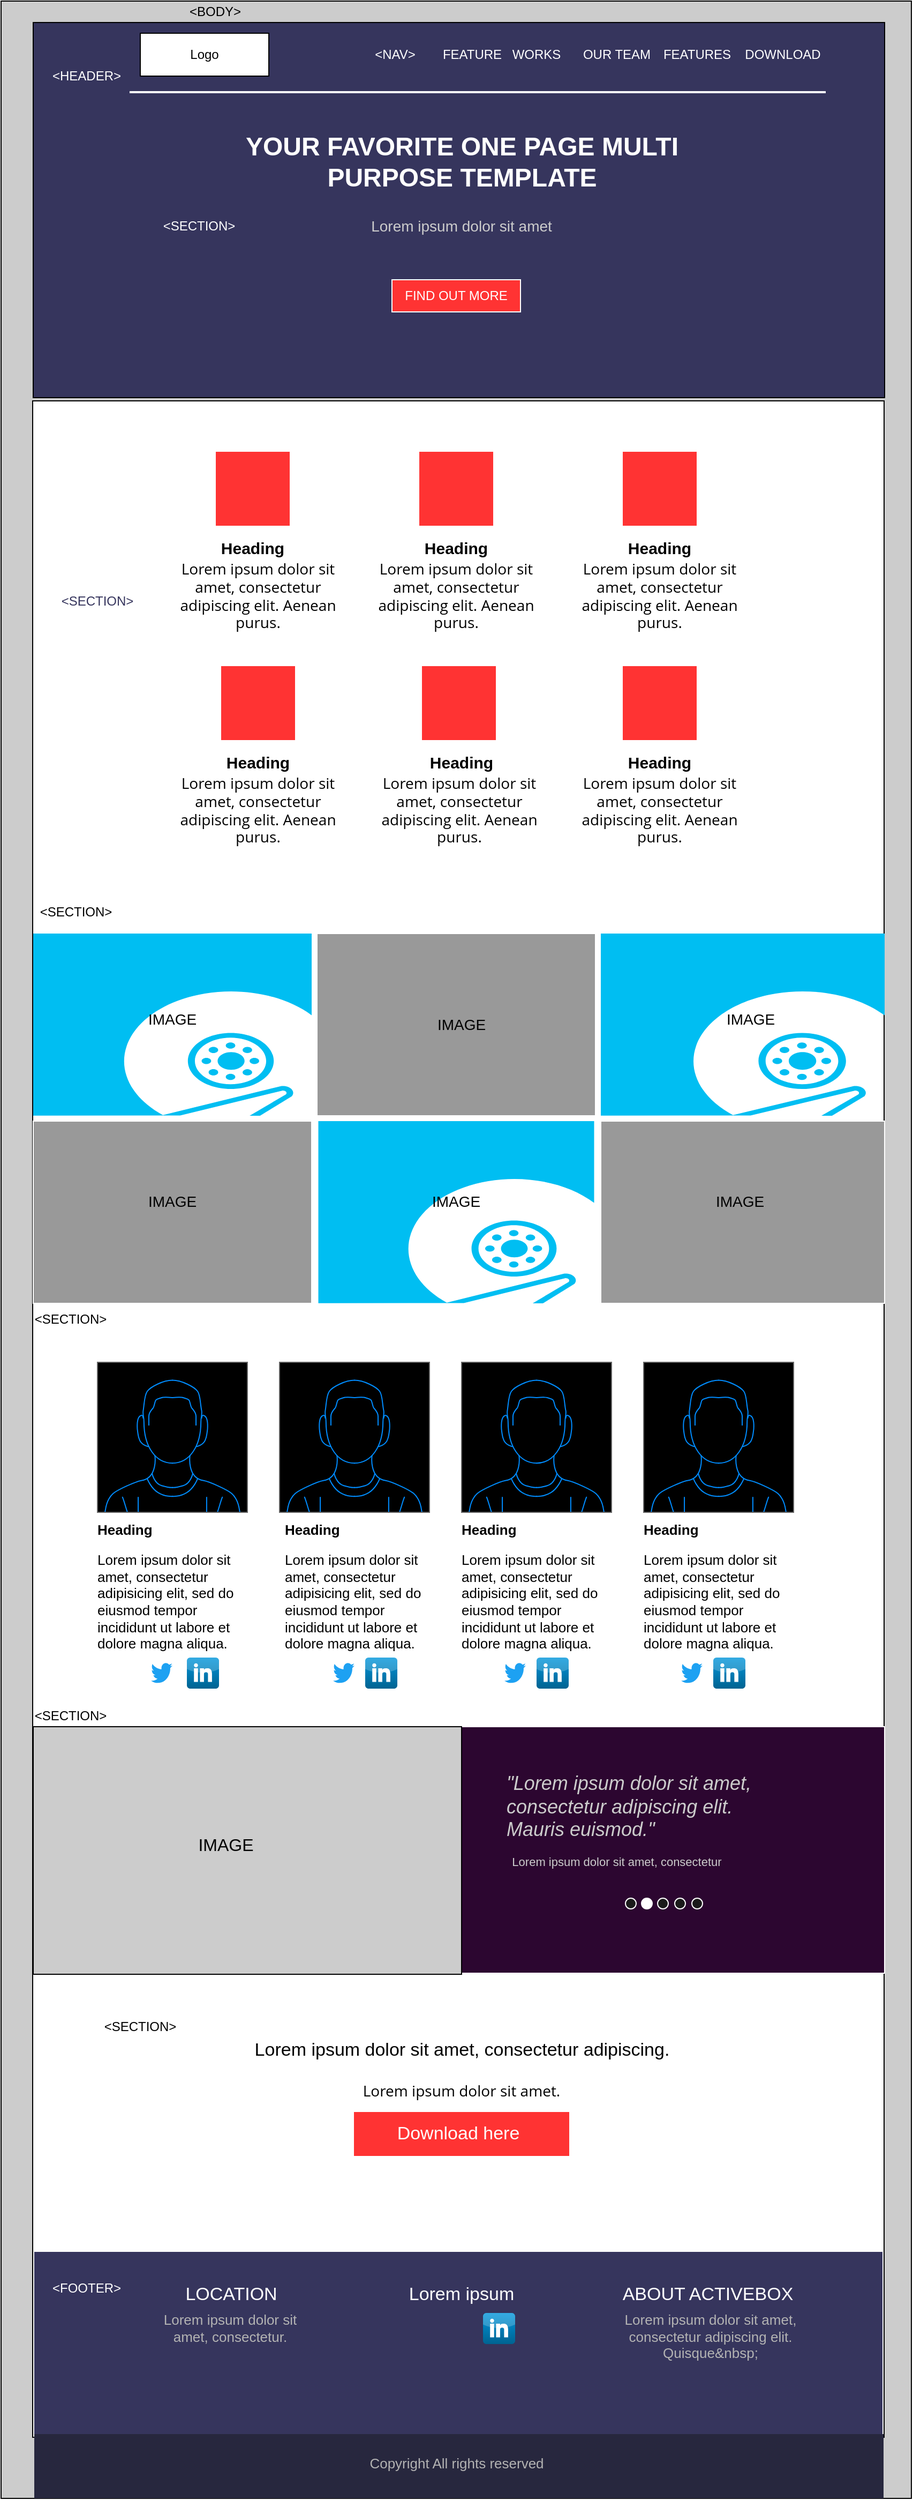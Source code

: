 <mxfile version="14.2.3" type="device"><diagram id="wzNESleTtL8wjMq0mj-2" name="Page-1"><mxGraphModel dx="1422" dy="2962" grid="1" gridSize="10" guides="1" tooltips="1" connect="1" arrows="1" fold="1" page="1" pageScale="1" pageWidth="850" pageHeight="1100" math="0" shadow="0"><root><mxCell id="0"/><mxCell id="1" parent="0"/><mxCell id="Lm3DIyn3KJUpL2Q8XQoy-53" value="" style="verticalLabelPosition=bottom;verticalAlign=top;html=1;shape=mxgraph.basic.rect;fillColor2=none;strokeWidth=1;size=20;indent=5;labelBackgroundColor=none;fillColor=#ffffff;fontSize=14;fontColor=#000000;" parent="1" vertex="1"><mxGeometry x="30" y="-1830" width="795" height="490" as="geometry"/></mxCell><mxCell id="Lm3DIyn3KJUpL2Q8XQoy-52" value="" style="rounded=0;whiteSpace=wrap;html=1;labelBackgroundColor=none;fontSize=14;fontColor=#000000;strokeColor=#FFFFFF;" parent="1" vertex="1"><mxGeometry x="20" y="-1810" width="400" height="40" as="geometry"/></mxCell><mxCell id="Lm3DIyn3KJUpL2Q8XQoy-3" value="" style="rounded=0;whiteSpace=wrap;html=1;fillColor=#CCCCCC;" parent="1" vertex="1"><mxGeometry y="-2200" width="850" height="2330" as="geometry"/></mxCell><mxCell id="Lm3DIyn3KJUpL2Q8XQoy-5" value="" style="rounded=0;whiteSpace=wrap;html=1;fillColor=#36355D;fontColor=#FFFFFF;" parent="1" vertex="1"><mxGeometry x="30" y="-2180" width="795" height="350" as="geometry"/></mxCell><mxCell id="Lm3DIyn3KJUpL2Q8XQoy-10" value="" style="rounded=0;whiteSpace=wrap;html=1;fillColor=#FFFFFF;" parent="1" vertex="1"><mxGeometry x="130" y="-2170" width="120" height="40" as="geometry"/></mxCell><mxCell id="Lm3DIyn3KJUpL2Q8XQoy-11" value="Logo" style="text;html=1;strokeColor=none;fillColor=none;align=center;verticalAlign=middle;whiteSpace=wrap;rounded=0;" parent="1" vertex="1"><mxGeometry x="170" y="-2160" width="40" height="20" as="geometry"/></mxCell><mxCell id="Lm3DIyn3KJUpL2Q8XQoy-13" value="FEATURE" style="text;html=1;strokeColor=none;fillColor=none;align=center;verticalAlign=middle;whiteSpace=wrap;rounded=0;fontColor=#FFFFFF;" parent="1" vertex="1"><mxGeometry x="420" y="-2160" width="40" height="20" as="geometry"/></mxCell><mxCell id="Lm3DIyn3KJUpL2Q8XQoy-14" value="DOWNLOAD" style="text;html=1;strokeColor=none;fillColor=none;align=center;verticalAlign=middle;whiteSpace=wrap;rounded=0;fontColor=#FFFFFF;" parent="1" vertex="1"><mxGeometry x="710" y="-2160" width="40" height="20" as="geometry"/></mxCell><mxCell id="Lm3DIyn3KJUpL2Q8XQoy-15" value="FEATURES" style="text;html=1;strokeColor=none;fillColor=none;align=center;verticalAlign=middle;whiteSpace=wrap;rounded=0;fontColor=#FFFFFF;" parent="1" vertex="1"><mxGeometry x="630" y="-2160" width="40" height="20" as="geometry"/></mxCell><mxCell id="Lm3DIyn3KJUpL2Q8XQoy-16" value="OUR TEAM" style="text;html=1;strokeColor=none;fillColor=none;align=center;verticalAlign=middle;whiteSpace=wrap;rounded=0;fontColor=#FFFFFF;" parent="1" vertex="1"><mxGeometry x="540" y="-2160" width="70" height="20" as="geometry"/></mxCell><mxCell id="Lm3DIyn3KJUpL2Q8XQoy-17" value="WORKS" style="text;html=1;strokeColor=none;fillColor=none;align=center;verticalAlign=middle;whiteSpace=wrap;rounded=0;fontColor=#FFFFFF;" parent="1" vertex="1"><mxGeometry x="480" y="-2160" width="40" height="20" as="geometry"/></mxCell><mxCell id="Lm3DIyn3KJUpL2Q8XQoy-24" value="" style="line;strokeWidth=2;html=1;fillColor=#FFFFFF;fontColor=#FFFFFF;strokeColor=#FFFFFF;" parent="1" vertex="1"><mxGeometry x="120" y="-2120" width="650" height="10" as="geometry"/></mxCell><mxCell id="Lm3DIyn3KJUpL2Q8XQoy-28" value="YOUR FAVORITE ONE PAGE MULTI PURPOSE TEMPLATE" style="text;html=1;strokeColor=none;fillColor=none;align=center;verticalAlign=middle;whiteSpace=wrap;rounded=0;fontColor=#FFFFFF;fontSize=24;fontStyle=1" parent="1" vertex="1"><mxGeometry x="218" y="-2090" width="425" height="80" as="geometry"/></mxCell><mxCell id="Lm3DIyn3KJUpL2Q8XQoy-29" value="" style="rounded=0;whiteSpace=wrap;html=1;strokeColor=#FFFFFF;fontSize=19;fontColor=#FFFFFF;fillColor=#FF3333;" parent="1" vertex="1"><mxGeometry x="365" y="-1940" width="120" height="30" as="geometry"/></mxCell><mxCell id="Lm3DIyn3KJUpL2Q8XQoy-30" value="FIND OUT MORE" style="text;html=1;strokeColor=none;fillColor=none;align=center;verticalAlign=middle;whiteSpace=wrap;rounded=0;fontSize=12;fontColor=#FFFFFF;" parent="1" vertex="1"><mxGeometry x="370" y="-1935" width="110" height="20" as="geometry"/></mxCell><mxCell id="Lm3DIyn3KJUpL2Q8XQoy-31" value="&lt;font color=&quot;#cccccc&quot;&gt;Lorem ipsum dolor sit amet&lt;/font&gt;" style="text;html=1;strokeColor=none;fillColor=none;align=center;verticalAlign=middle;whiteSpace=wrap;rounded=0;fontSize=14;fontColor=#E6E6E6;" parent="1" vertex="1"><mxGeometry x="300" y="-2010" width="260" height="40" as="geometry"/></mxCell><mxCell id="Lm3DIyn3KJUpL2Q8XQoy-55" value="" style="verticalLabelPosition=bottom;verticalAlign=top;html=1;shape=mxgraph.basic.rect;fillColor2=none;strokeWidth=1;size=20;indent=5;labelBackgroundColor=none;fillColor=#ffffff;fontSize=14;fontColor=#000000;" parent="1" vertex="1"><mxGeometry x="29.5" y="-1827" width="795" height="1900" as="geometry"/></mxCell><mxCell id="Lm3DIyn3KJUpL2Q8XQoy-33" value="" style="whiteSpace=wrap;html=1;aspect=fixed;strokeColor=#FFFFFF;fillColor=#FF3333;fontSize=14;fontColor=#E6E6E6;" parent="1" vertex="1"><mxGeometry x="200" y="-1780" width="70" height="70" as="geometry"/></mxCell><mxCell id="Lm3DIyn3KJUpL2Q8XQoy-42" value="&lt;font style=&quot;font-size: 15px&quot;&gt;Heading&lt;/font&gt;" style="text;html=1;strokeColor=none;fillColor=none;align=center;verticalAlign=middle;whiteSpace=wrap;rounded=0;fontSize=14;fontStyle=1" parent="1" vertex="1"><mxGeometry x="215" y="-1700" width="40" height="20" as="geometry"/></mxCell><mxCell id="Lm3DIyn3KJUpL2Q8XQoy-46" value="&lt;span style=&quot;font-family: &amp;quot;open sans&amp;quot;, arial, sans-serif; text-align: justify;&quot;&gt;Lorem ipsum dolor sit amet, consectetur adipiscing elit. Aenean purus.&lt;/span&gt;" style="text;html=1;strokeColor=none;align=center;verticalAlign=middle;whiteSpace=wrap;rounded=0;fontSize=14;fontColor=#000000;labelBackgroundColor=none;" parent="1" vertex="1"><mxGeometry x="160" y="-1680" width="160" height="70" as="geometry"/></mxCell><mxCell id="Lm3DIyn3KJUpL2Q8XQoy-56" value="" style="whiteSpace=wrap;html=1;aspect=fixed;strokeColor=#FFFFFF;fillColor=#FF3333;fontSize=14;fontColor=#E6E6E6;" parent="1" vertex="1"><mxGeometry x="580" y="-1780" width="70" height="70" as="geometry"/></mxCell><mxCell id="Lm3DIyn3KJUpL2Q8XQoy-57" value="" style="whiteSpace=wrap;html=1;aspect=fixed;strokeColor=#FFFFFF;fillColor=#FF3333;fontSize=14;fontColor=#E6E6E6;" parent="1" vertex="1"><mxGeometry x="390" y="-1780" width="70" height="70" as="geometry"/></mxCell><mxCell id="Lm3DIyn3KJUpL2Q8XQoy-58" value="&lt;font style=&quot;font-size: 15px&quot;&gt;Heading&lt;/font&gt;" style="text;html=1;strokeColor=none;fillColor=none;align=center;verticalAlign=middle;whiteSpace=wrap;rounded=0;fontSize=14;fontStyle=1" parent="1" vertex="1"><mxGeometry x="595" y="-1700" width="40" height="20" as="geometry"/></mxCell><mxCell id="Lm3DIyn3KJUpL2Q8XQoy-59" value="&lt;font style=&quot;font-size: 15px&quot;&gt;Heading&lt;/font&gt;" style="text;html=1;strokeColor=none;fillColor=none;align=center;verticalAlign=middle;whiteSpace=wrap;rounded=0;fontSize=14;fontStyle=1" parent="1" vertex="1"><mxGeometry x="405" y="-1700" width="40" height="20" as="geometry"/></mxCell><mxCell id="Lm3DIyn3KJUpL2Q8XQoy-60" value="&lt;span style=&quot;font-family: &amp;quot;open sans&amp;quot;, arial, sans-serif; text-align: justify;&quot;&gt;Lorem ipsum dolor sit amet, consectetur adipiscing elit. Aenean purus.&lt;/span&gt;" style="text;html=1;strokeColor=none;align=center;verticalAlign=middle;whiteSpace=wrap;rounded=0;fontSize=14;fontColor=#000000;labelBackgroundColor=none;" parent="1" vertex="1"><mxGeometry x="535" y="-1680" width="160" height="70" as="geometry"/></mxCell><mxCell id="Lm3DIyn3KJUpL2Q8XQoy-61" value="&lt;span style=&quot;font-family: &amp;quot;open sans&amp;quot;, arial, sans-serif; text-align: justify;&quot;&gt;Lorem ipsum dolor sit amet, consectetur adipiscing elit. Aenean purus.&lt;/span&gt;" style="text;html=1;strokeColor=none;align=center;verticalAlign=middle;whiteSpace=wrap;rounded=0;fontSize=14;fontColor=#000000;labelBackgroundColor=none;" parent="1" vertex="1"><mxGeometry x="345" y="-1680" width="160" height="70" as="geometry"/></mxCell><mxCell id="Lm3DIyn3KJUpL2Q8XQoy-63" value="" style="whiteSpace=wrap;html=1;aspect=fixed;strokeColor=#FFFFFF;fillColor=#FF3333;fontSize=14;fontColor=#E6E6E6;" parent="1" vertex="1"><mxGeometry x="580" y="-1580" width="70" height="70" as="geometry"/></mxCell><mxCell id="Lm3DIyn3KJUpL2Q8XQoy-64" value="" style="whiteSpace=wrap;html=1;aspect=fixed;strokeColor=#FFFFFF;fillColor=#FF3333;fontSize=14;fontColor=#E6E6E6;" parent="1" vertex="1"><mxGeometry x="392.5" y="-1580" width="70" height="70" as="geometry"/></mxCell><mxCell id="Lm3DIyn3KJUpL2Q8XQoy-65" value="" style="whiteSpace=wrap;html=1;aspect=fixed;strokeColor=#FFFFFF;fillColor=#FF3333;fontSize=14;fontColor=#E6E6E6;" parent="1" vertex="1"><mxGeometry x="205" y="-1580" width="70" height="70" as="geometry"/></mxCell><mxCell id="Lm3DIyn3KJUpL2Q8XQoy-66" value="&lt;font style=&quot;font-size: 15px&quot;&gt;Heading&lt;/font&gt;" style="text;html=1;strokeColor=none;fillColor=none;align=center;verticalAlign=middle;whiteSpace=wrap;rounded=0;fontSize=14;fontStyle=1" parent="1" vertex="1"><mxGeometry x="595" y="-1500" width="40" height="20" as="geometry"/></mxCell><mxCell id="Lm3DIyn3KJUpL2Q8XQoy-67" value="&lt;font style=&quot;font-size: 15px&quot;&gt;Heading&lt;/font&gt;" style="text;html=1;strokeColor=none;fillColor=none;align=center;verticalAlign=middle;whiteSpace=wrap;rounded=0;fontSize=14;fontStyle=1" parent="1" vertex="1"><mxGeometry x="220" y="-1500" width="40" height="20" as="geometry"/></mxCell><mxCell id="Lm3DIyn3KJUpL2Q8XQoy-68" value="&lt;font style=&quot;font-size: 15px&quot;&gt;Heading&lt;/font&gt;" style="text;html=1;strokeColor=none;fillColor=none;align=center;verticalAlign=middle;whiteSpace=wrap;rounded=0;fontSize=14;fontStyle=1" parent="1" vertex="1"><mxGeometry x="410" y="-1500" width="40" height="20" as="geometry"/></mxCell><mxCell id="Lm3DIyn3KJUpL2Q8XQoy-69" value="&lt;span style=&quot;font-family: &amp;quot;open sans&amp;quot;, arial, sans-serif; text-align: justify;&quot;&gt;Lorem ipsum dolor sit amet, consectetur adipiscing elit. Aenean purus.&lt;/span&gt;" style="text;html=1;strokeColor=none;align=center;verticalAlign=middle;whiteSpace=wrap;rounded=0;fontSize=14;fontColor=#000000;labelBackgroundColor=none;" parent="1" vertex="1"><mxGeometry x="160" y="-1480" width="160" height="70" as="geometry"/></mxCell><mxCell id="Lm3DIyn3KJUpL2Q8XQoy-70" value="&lt;span style=&quot;font-family: &amp;quot;open sans&amp;quot;, arial, sans-serif; text-align: justify;&quot;&gt;Lorem ipsum dolor sit amet, consectetur adipiscing elit. Aenean purus.&lt;/span&gt;" style="text;html=1;strokeColor=none;align=center;verticalAlign=middle;whiteSpace=wrap;rounded=0;fontSize=14;fontColor=#000000;labelBackgroundColor=none;" parent="1" vertex="1"><mxGeometry x="347.5" y="-1480" width="160" height="70" as="geometry"/></mxCell><mxCell id="Lm3DIyn3KJUpL2Q8XQoy-71" value="&lt;span style=&quot;font-family: &amp;quot;open sans&amp;quot;, arial, sans-serif; text-align: justify;&quot;&gt;Lorem ipsum dolor sit amet, consectetur adipiscing elit. Aenean purus.&lt;/span&gt;" style="text;html=1;strokeColor=none;align=center;verticalAlign=middle;whiteSpace=wrap;rounded=0;fontSize=14;fontColor=#000000;labelBackgroundColor=none;" parent="1" vertex="1"><mxGeometry x="535" y="-1480" width="160" height="70" as="geometry"/></mxCell><mxCell id="Lm3DIyn3KJUpL2Q8XQoy-72" value="" style="rounded=0;whiteSpace=wrap;html=1;labelBackgroundColor=none;strokeColor=#FFFFFF;fillColor=#ffffff;fontSize=14;fontColor=#000000;" parent="1" vertex="1"><mxGeometry x="360" y="-1310" width="120" height="60" as="geometry"/></mxCell><mxCell id="Lm3DIyn3KJUpL2Q8XQoy-75" value="" style="verticalLabelPosition=bottom;html=1;verticalAlign=top;align=center;strokeColor=none;fillColor=#00BEF2;shape=mxgraph.azure.operating_system_image;labelBackgroundColor=none;fontSize=14;fontColor=#000000;" parent="1" vertex="1"><mxGeometry x="30" y="-1330" width="260" height="170" as="geometry"/></mxCell><mxCell id="Lm3DIyn3KJUpL2Q8XQoy-76" value="" style="verticalLabelPosition=bottom;html=1;verticalAlign=top;align=center;strokeColor=none;fillColor=#00BEF2;shape=mxgraph.azure.operating_system_image;labelBackgroundColor=none;fontSize=14;fontColor=#000000;" parent="1" vertex="1"><mxGeometry x="560" y="-1330" width="265" height="170" as="geometry"/></mxCell><mxCell id="Lm3DIyn3KJUpL2Q8XQoy-77" value="" style="verticalLabelPosition=bottom;html=1;verticalAlign=top;align=center;strokeColor=none;fillColor=#00BEF2;shape=mxgraph.azure.operating_system_image;labelBackgroundColor=none;fontSize=14;fontColor=#000000;" parent="1" vertex="1"><mxGeometry x="296.25" y="-1155" width="257.5" height="170" as="geometry"/></mxCell><mxCell id="Lm3DIyn3KJUpL2Q8XQoy-81" value="" style="rounded=0;whiteSpace=wrap;html=1;labelBackgroundColor=none;strokeColor=#FFFFFF;fontSize=14;fontColor=#000000;fillColor=#999999;" parent="1" vertex="1"><mxGeometry x="560" y="-1155" width="265" height="170" as="geometry"/></mxCell><mxCell id="Lm3DIyn3KJUpL2Q8XQoy-82" value="" style="rounded=0;whiteSpace=wrap;html=1;labelBackgroundColor=none;strokeColor=#FFFFFF;fontSize=14;fontColor=#000000;fillColor=#999999;" parent="1" vertex="1"><mxGeometry x="30" y="-1155" width="260" height="170" as="geometry"/></mxCell><mxCell id="Lm3DIyn3KJUpL2Q8XQoy-83" value="" style="rounded=0;whiteSpace=wrap;html=1;labelBackgroundColor=none;strokeColor=#FFFFFF;fontSize=14;fontColor=#000000;fillColor=#999999;" parent="1" vertex="1"><mxGeometry x="295" y="-1330" width="260" height="170" as="geometry"/></mxCell><mxCell id="Lm3DIyn3KJUpL2Q8XQoy-84" value="IMAGE" style="text;html=1;strokeColor=none;fillColor=none;align=center;verticalAlign=middle;whiteSpace=wrap;rounded=0;labelBackgroundColor=none;fontSize=14;fontColor=#000000;" parent="1" vertex="1"><mxGeometry x="680" y="-1260" width="40" height="20" as="geometry"/></mxCell><mxCell id="Lm3DIyn3KJUpL2Q8XQoy-85" value="IMAGE" style="text;html=1;strokeColor=none;fillColor=none;align=center;verticalAlign=middle;whiteSpace=wrap;rounded=0;labelBackgroundColor=none;fontSize=14;fontColor=#000000;" parent="1" vertex="1"><mxGeometry x="670" y="-1090" width="40" height="20" as="geometry"/></mxCell><mxCell id="Lm3DIyn3KJUpL2Q8XQoy-86" value="IMAGE" style="text;html=1;strokeColor=none;fillColor=none;align=center;verticalAlign=middle;whiteSpace=wrap;rounded=0;labelBackgroundColor=none;fontSize=14;fontColor=#000000;" parent="1" vertex="1"><mxGeometry x="410" y="-1255" width="40" height="20" as="geometry"/></mxCell><mxCell id="Lm3DIyn3KJUpL2Q8XQoy-87" value="IMAGE" style="text;html=1;strokeColor=none;fillColor=none;align=center;verticalAlign=middle;whiteSpace=wrap;rounded=0;labelBackgroundColor=none;fontSize=14;fontColor=#000000;" parent="1" vertex="1"><mxGeometry x="140" y="-1260" width="40" height="20" as="geometry"/></mxCell><mxCell id="Lm3DIyn3KJUpL2Q8XQoy-88" value="IMAGE" style="text;html=1;strokeColor=none;fillColor=none;align=center;verticalAlign=middle;whiteSpace=wrap;rounded=0;labelBackgroundColor=none;fontSize=14;fontColor=#000000;" parent="1" vertex="1"><mxGeometry x="405" y="-1090" width="40" height="20" as="geometry"/></mxCell><mxCell id="Lm3DIyn3KJUpL2Q8XQoy-89" value="IMAGE" style="text;html=1;strokeColor=none;fillColor=none;align=center;verticalAlign=middle;whiteSpace=wrap;rounded=0;labelBackgroundColor=none;fontSize=14;fontColor=#000000;" parent="1" vertex="1"><mxGeometry x="140" y="-1090" width="40" height="20" as="geometry"/></mxCell><mxCell id="Lm3DIyn3KJUpL2Q8XQoy-91" value="" style="outlineConnect=0;fontColor=#232F3E;gradientColor=none;fillColor=#D05C17;strokeColor=none;dashed=0;verticalLabelPosition=bottom;verticalAlign=top;align=center;html=1;fontSize=12;fontStyle=0;aspect=fixed;pointerEvents=1;shape=mxgraph.aws4.container_registry_image;labelBackgroundColor=none;" parent="1" vertex="1"><mxGeometry x="600" y="-930" width="140" height="140" as="geometry"/></mxCell><mxCell id="Lm3DIyn3KJUpL2Q8XQoy-94" value="" style="outlineConnect=0;fontColor=#232F3E;gradientColor=none;fillColor=#D05C17;strokeColor=none;dashed=0;verticalLabelPosition=bottom;verticalAlign=top;align=center;html=1;fontSize=12;fontStyle=0;aspect=fixed;pointerEvents=1;shape=mxgraph.aws4.container_registry_image;labelBackgroundColor=none;" parent="1" vertex="1"><mxGeometry x="90" y="-930" width="140" height="140" as="geometry"/></mxCell><mxCell id="Lm3DIyn3KJUpL2Q8XQoy-95" value="" style="outlineConnect=0;fontColor=#232F3E;gradientColor=none;fillColor=#D05C17;strokeColor=none;dashed=0;verticalLabelPosition=bottom;verticalAlign=top;align=center;html=1;fontSize=12;fontStyle=0;aspect=fixed;pointerEvents=1;shape=mxgraph.aws4.container_registry_image;labelBackgroundColor=none;" parent="1" vertex="1"><mxGeometry x="260" y="-930" width="140" height="140" as="geometry"/></mxCell><mxCell id="Lm3DIyn3KJUpL2Q8XQoy-96" value="" style="outlineConnect=0;fontColor=#232F3E;gradientColor=none;fillColor=#D05C17;strokeColor=none;dashed=0;verticalLabelPosition=bottom;verticalAlign=top;align=center;html=1;fontSize=12;fontStyle=0;aspect=fixed;pointerEvents=1;shape=mxgraph.aws4.container_registry_image;labelBackgroundColor=none;" parent="1" vertex="1"><mxGeometry x="430" y="-930" width="140" height="140" as="geometry"/></mxCell><mxCell id="Lm3DIyn3KJUpL2Q8XQoy-101" value="&lt;h1 style=&quot;font-size: 13px;&quot;&gt;Heading&lt;/h1&gt;&lt;p style=&quot;font-size: 13px;&quot;&gt;Lorem ipsum dolor sit amet, consectetur adipisicing elit, sed do eiusmod tempor incididunt ut labore et dolore magna aliqua.&lt;/p&gt;" style="text;html=1;strokeColor=none;fillColor=none;spacing=5;spacingTop=-20;whiteSpace=wrap;overflow=hidden;rounded=0;labelBackgroundColor=none;fontSize=13;fontColor=#000000;" parent="1" vertex="1"><mxGeometry x="85" y="-780" width="150" height="130" as="geometry"/></mxCell><mxCell id="Lm3DIyn3KJUpL2Q8XQoy-102" value="&lt;h1 style=&quot;font-size: 13px;&quot;&gt;Heading&lt;/h1&gt;&lt;p style=&quot;font-size: 13px;&quot;&gt;Lorem ipsum dolor sit amet, consectetur adipisicing elit, sed do eiusmod tempor incididunt ut labore et dolore magna aliqua.&lt;/p&gt;" style="text;html=1;strokeColor=none;fillColor=none;spacing=5;spacingTop=-20;whiteSpace=wrap;overflow=hidden;rounded=0;labelBackgroundColor=none;fontSize=13;fontColor=#000000;" parent="1" vertex="1"><mxGeometry x="595" y="-780" width="150" height="130" as="geometry"/></mxCell><mxCell id="Lm3DIyn3KJUpL2Q8XQoy-103" value="&lt;h1 style=&quot;font-size: 13px;&quot;&gt;Heading&lt;/h1&gt;&lt;p style=&quot;font-size: 13px;&quot;&gt;Lorem ipsum dolor sit amet, consectetur adipisicing elit, sed do eiusmod tempor incididunt ut labore et dolore magna aliqua.&lt;/p&gt;" style="text;html=1;strokeColor=none;fillColor=none;spacing=5;spacingTop=-20;whiteSpace=wrap;overflow=hidden;rounded=0;labelBackgroundColor=none;fontSize=13;fontColor=#000000;" parent="1" vertex="1"><mxGeometry x="425" y="-780" width="150" height="130" as="geometry"/></mxCell><mxCell id="Lm3DIyn3KJUpL2Q8XQoy-104" value="&lt;h1 style=&quot;font-size: 13px;&quot;&gt;Heading&lt;/h1&gt;&lt;p style=&quot;font-size: 13px;&quot;&gt;Lorem ipsum dolor sit amet, consectetur adipisicing elit, sed do eiusmod tempor incididunt ut labore et dolore magna aliqua.&lt;/p&gt;" style="text;html=1;strokeColor=none;fillColor=none;spacing=5;spacingTop=-20;whiteSpace=wrap;overflow=hidden;rounded=0;labelBackgroundColor=none;fontSize=13;fontColor=#000000;" parent="1" vertex="1"><mxGeometry x="260" y="-780" width="150" height="130" as="geometry"/></mxCell><mxCell id="Lm3DIyn3KJUpL2Q8XQoy-105" value="" style="shape=image;html=1;verticalAlign=top;verticalLabelPosition=bottom;labelBackgroundColor=#ffffff;imageAspect=0;aspect=fixed;image=https://cdn2.iconfinder.com/data/icons/social-media-and-payment/64/-04-128.png;strokeColor=#FFFFFF;fillColor=#999999;fontSize=13;fontColor=#000000;labelBorderColor=#000000;" parent="1" vertex="1"><mxGeometry x="110" y="-650" width="20" height="20" as="geometry"/></mxCell><mxCell id="Lm3DIyn3KJUpL2Q8XQoy-106" value="" style="shape=image;html=1;verticalAlign=top;verticalLabelPosition=bottom;labelBackgroundColor=#ffffff;imageAspect=0;aspect=fixed;image=https://cdn2.iconfinder.com/data/icons/social-media-and-payment/64/-04-128.png;strokeColor=#FFFFFF;fillColor=#999999;fontSize=13;fontColor=#000000;labelBorderColor=#000000;" parent="1" vertex="1"><mxGeometry x="610" y="-650" width="20" height="20" as="geometry"/></mxCell><mxCell id="Lm3DIyn3KJUpL2Q8XQoy-107" value="" style="shape=image;html=1;verticalAlign=top;verticalLabelPosition=bottom;labelBackgroundColor=#ffffff;imageAspect=0;aspect=fixed;image=https://cdn2.iconfinder.com/data/icons/social-media-and-payment/64/-04-128.png;strokeColor=#FFFFFF;fillColor=#999999;fontSize=13;fontColor=#000000;labelBorderColor=#000000;" parent="1" vertex="1"><mxGeometry x="445" y="-650" width="20" height="20" as="geometry"/></mxCell><mxCell id="Lm3DIyn3KJUpL2Q8XQoy-108" value="" style="shape=image;html=1;verticalAlign=top;verticalLabelPosition=bottom;labelBackgroundColor=#ffffff;imageAspect=0;aspect=fixed;image=https://cdn2.iconfinder.com/data/icons/social-media-and-payment/64/-04-128.png;strokeColor=#FFFFFF;fillColor=#999999;fontSize=13;fontColor=#000000;labelBorderColor=#000000;" parent="1" vertex="1"><mxGeometry x="280" y="-650" width="20" height="20" as="geometry"/></mxCell><mxCell id="Lm3DIyn3KJUpL2Q8XQoy-110" value="" style="dashed=0;outlineConnect=0;html=1;align=center;labelPosition=center;verticalLabelPosition=bottom;verticalAlign=top;shape=mxgraph.weblogos.twitter;fillColor=#1DA1F2;strokeColor=none;labelBackgroundColor=none;fontSize=13;fontColor=#000000;" parent="1" vertex="1"><mxGeometry x="635" y="-650" width="20" height="20" as="geometry"/></mxCell><mxCell id="Lm3DIyn3KJUpL2Q8XQoy-111" value="" style="dashed=0;outlineConnect=0;html=1;align=center;labelPosition=center;verticalLabelPosition=bottom;verticalAlign=top;shape=mxgraph.weblogos.twitter;fillColor=#1DA1F2;strokeColor=none;labelBackgroundColor=none;fontSize=13;fontColor=#000000;" parent="1" vertex="1"><mxGeometry x="470" y="-650" width="20" height="20" as="geometry"/></mxCell><mxCell id="Lm3DIyn3KJUpL2Q8XQoy-112" value="" style="dashed=0;outlineConnect=0;html=1;align=center;labelPosition=center;verticalLabelPosition=bottom;verticalAlign=top;shape=mxgraph.weblogos.twitter;fillColor=#1DA1F2;strokeColor=none;labelBackgroundColor=none;fontSize=13;fontColor=#000000;" parent="1" vertex="1"><mxGeometry x="310" y="-650" width="20" height="20" as="geometry"/></mxCell><mxCell id="Lm3DIyn3KJUpL2Q8XQoy-113" value="" style="dashed=0;outlineConnect=0;html=1;align=center;labelPosition=center;verticalLabelPosition=bottom;verticalAlign=top;shape=mxgraph.weblogos.twitter;fillColor=#1DA1F2;strokeColor=none;labelBackgroundColor=none;fontSize=13;fontColor=#000000;" parent="1" vertex="1"><mxGeometry x="140" y="-650" width="20" height="20" as="geometry"/></mxCell><mxCell id="Lm3DIyn3KJUpL2Q8XQoy-118" value="" style="rounded=0;whiteSpace=wrap;html=1;labelBackgroundColor=none;strokeColor=#FFFFFF;fontSize=13;fontColor=#000000;fillColor=#2C0630;" parent="1" vertex="1"><mxGeometry x="420" y="-590" width="405" height="230" as="geometry"/></mxCell><mxCell id="Lm3DIyn3KJUpL2Q8XQoy-119" value="" style="verticalLabelPosition=bottom;shadow=0;dashed=0;align=center;html=1;verticalAlign=top;strokeWidth=1;shape=mxgraph.mockup.containers.userMale;strokeColor=#666666;strokeColor2=#008cff;labelBackgroundColor=none;fontSize=13;fontColor=#000000;fillColor=#000000;" parent="1" vertex="1"><mxGeometry x="90" y="-930" width="140" height="140" as="geometry"/></mxCell><mxCell id="Lm3DIyn3KJUpL2Q8XQoy-120" value="" style="verticalLabelPosition=bottom;shadow=0;dashed=0;align=center;html=1;verticalAlign=top;strokeWidth=1;shape=mxgraph.mockup.containers.userMale;strokeColor=#666666;strokeColor2=#008cff;labelBackgroundColor=none;fontSize=13;fontColor=#000000;fillColor=#000000;" parent="1" vertex="1"><mxGeometry x="600" y="-930" width="140" height="140" as="geometry"/></mxCell><mxCell id="Lm3DIyn3KJUpL2Q8XQoy-121" value="" style="verticalLabelPosition=bottom;shadow=0;dashed=0;align=center;html=1;verticalAlign=top;strokeWidth=1;shape=mxgraph.mockup.containers.userMale;strokeColor=#666666;strokeColor2=#008cff;labelBackgroundColor=none;fontSize=13;fontColor=#000000;fillColor=#000000;" parent="1" vertex="1"><mxGeometry x="430" y="-930" width="140" height="140" as="geometry"/></mxCell><mxCell id="Lm3DIyn3KJUpL2Q8XQoy-122" value="" style="verticalLabelPosition=bottom;shadow=0;dashed=0;align=center;html=1;verticalAlign=top;strokeWidth=1;shape=mxgraph.mockup.containers.userMale;strokeColor=#666666;strokeColor2=#008cff;labelBackgroundColor=none;fontSize=13;fontColor=#000000;fillColor=#000000;" parent="1" vertex="1"><mxGeometry x="260" y="-930" width="140" height="140" as="geometry"/></mxCell><mxCell id="Lm3DIyn3KJUpL2Q8XQoy-123" value="" style="verticalLabelPosition=bottom;verticalAlign=top;html=1;shape=mxgraph.basic.rect;fillColor2=none;strokeWidth=1;size=20;indent=5;labelBackgroundColor=none;fontSize=13;fontColor=#000000;fillColor=#CCCCCC;" parent="1" vertex="1"><mxGeometry x="30" y="-590" width="400" height="231" as="geometry"/></mxCell><mxCell id="Lm3DIyn3KJUpL2Q8XQoy-124" value="" style="ellipse;whiteSpace=wrap;html=1;aspect=fixed;labelBackgroundColor=none;strokeColor=#FFFFFF;fontSize=13;fontColor=#000000;fillColor=#FFFFFF;" parent="1" vertex="1"><mxGeometry x="598" y="-430" width="10" height="10" as="geometry"/></mxCell><mxCell id="Lm3DIyn3KJUpL2Q8XQoy-125" value="" style="ellipse;whiteSpace=wrap;html=1;aspect=fixed;labelBackgroundColor=none;strokeColor=#FFFFFF;fontSize=13;fontColor=#000000;fillColor=#1A1A1A;" parent="1" vertex="1"><mxGeometry x="629" y="-430" width="10" height="10" as="geometry"/></mxCell><mxCell id="Lm3DIyn3KJUpL2Q8XQoy-126" value="" style="ellipse;whiteSpace=wrap;html=1;aspect=fixed;labelBackgroundColor=none;strokeColor=#FFFFFF;fontSize=13;fontColor=#000000;fillColor=#1A1A1A;" parent="1" vertex="1"><mxGeometry x="613" y="-430" width="10" height="10" as="geometry"/></mxCell><mxCell id="Lm3DIyn3KJUpL2Q8XQoy-127" value="" style="ellipse;whiteSpace=wrap;html=1;aspect=fixed;labelBackgroundColor=none;strokeColor=#FFFFFF;fontSize=13;fontColor=#000000;fillColor=#1A1A1A;" parent="1" vertex="1"><mxGeometry x="645" y="-430" width="10" height="10" as="geometry"/></mxCell><mxCell id="Lm3DIyn3KJUpL2Q8XQoy-128" value="" style="ellipse;whiteSpace=wrap;html=1;aspect=fixed;labelBackgroundColor=none;strokeColor=#FFFFFF;fontSize=13;fontColor=#000000;fillColor=#1A1A1A;" parent="1" vertex="1"><mxGeometry x="583" y="-430" width="10" height="10" as="geometry"/></mxCell><mxCell id="Lm3DIyn3KJUpL2Q8XQoy-129" value="&quot;Lorem ipsum dolor sit amet, consectetur adipiscing elit. Mauris euismod.&quot;" style="text;strokeColor=none;align=left;verticalAlign=middle;rounded=0;labelBackgroundColor=none;fontSize=18;fontStyle=2;fontColor=#CCCCCC;spacingLeft=0;whiteSpace=wrap;" parent="1" vertex="1"><mxGeometry x="470" y="-560" width="270" height="90" as="geometry"/></mxCell><mxCell id="Lm3DIyn3KJUpL2Q8XQoy-130" value="Lorem ipsum dolor sit amet, consectetur" style="text;strokeColor=none;fillColor=none;align=center;verticalAlign=middle;whiteSpace=wrap;rounded=0;labelBackgroundColor=none;fontSize=11;fontColor=#CCCCCC;" parent="1" vertex="1"><mxGeometry x="465" y="-474" width="220" height="20" as="geometry"/></mxCell><mxCell id="Lm3DIyn3KJUpL2Q8XQoy-131" value="IMAGE" style="text;html=1;strokeColor=none;fillColor=none;align=center;verticalAlign=middle;whiteSpace=wrap;rounded=0;labelBackgroundColor=none;fontSize=16;" parent="1" vertex="1"><mxGeometry x="190" y="-490" width="40" height="20" as="geometry"/></mxCell><mxCell id="Lm3DIyn3KJUpL2Q8XQoy-132" value="Lorem ipsum dolor sit amet, consectetur adipiscing." style="text;strokeColor=none;fillColor=none;align=center;verticalAlign=middle;whiteSpace=wrap;rounded=0;labelBackgroundColor=none;fontSize=17;fontColor=#000000;" parent="1" vertex="1"><mxGeometry x="228.5" y="-320" width="403" height="64" as="geometry"/></mxCell><mxCell id="Lm3DIyn3KJUpL2Q8XQoy-134" value="&lt;span style=&quot;font-family: &amp;#34;open sans&amp;#34; , &amp;#34;arial&amp;#34; , sans-serif ; font-size: 14px ; text-align: justify ; background-color: rgb(255 , 255 , 255)&quot;&gt;Lorem ipsum dolor sit amet.&lt;/span&gt;" style="text;html=1;strokeColor=none;fillColor=none;align=center;verticalAlign=middle;whiteSpace=wrap;rounded=0;labelBackgroundColor=none;fontSize=17;fontColor=#000000;" parent="1" vertex="1"><mxGeometry x="270" y="-260" width="320" height="20" as="geometry"/></mxCell><mxCell id="Lm3DIyn3KJUpL2Q8XQoy-135" value="" style="rounded=0;whiteSpace=wrap;html=1;labelBackgroundColor=none;fontSize=17;align=left;fontColor=#FF8000;strokeColor=#FF3333;fillColor=#FF3333;" parent="1" vertex="1"><mxGeometry x="330" y="-230" width="200" height="40" as="geometry"/></mxCell><mxCell id="Lm3DIyn3KJUpL2Q8XQoy-136" value="Download here" style="text;html=1;strokeColor=none;fillColor=none;align=center;verticalAlign=middle;whiteSpace=wrap;rounded=0;labelBackgroundColor=none;fontSize=17;fontColor=#FFFFFF;" parent="1" vertex="1"><mxGeometry x="367" y="-220" width="120" height="20" as="geometry"/></mxCell><mxCell id="Lm3DIyn3KJUpL2Q8XQoy-137" value="" style="rounded=0;whiteSpace=wrap;html=1;labelBackgroundColor=none;fontSize=17;align=left;fontColor=#2A10AD;fillColor=#36355D;strokeColor=none;" parent="1" vertex="1"><mxGeometry x="31" y="-100" width="792" height="170" as="geometry"/></mxCell><mxCell id="Lm3DIyn3KJUpL2Q8XQoy-138" value="" style="rounded=0;whiteSpace=wrap;html=1;labelBackgroundColor=none;fontSize=17;fontColor=#2A10AD;align=left;strokeColor=none;fillColor=#27273E;" parent="1" vertex="1"><mxGeometry x="31" y="70" width="793" height="60" as="geometry"/></mxCell><mxCell id="Lm3DIyn3KJUpL2Q8XQoy-139" value="Lorem ipsum" style="text;html=1;strokeColor=none;fillColor=none;align=center;verticalAlign=middle;whiteSpace=wrap;rounded=0;labelBackgroundColor=none;fontSize=17;fontColor=#FFFFFF;" parent="1" vertex="1"><mxGeometry x="366.25" y="-70" width="127.5" height="20" as="geometry"/></mxCell><mxCell id="Lm3DIyn3KJUpL2Q8XQoy-142" value="" style="shape=image;html=1;verticalAlign=top;verticalLabelPosition=bottom;labelBackgroundColor=#ffffff;imageAspect=0;aspect=fixed;image=https://cdn1.iconfinder.com/data/icons/logotypes/32/square-twitter-128.png;strokeColor=#FF3333;fillColor=#27273E;fontSize=17;fontColor=#FFFFFF;align=left;" parent="1" vertex="1"><mxGeometry x="414" y="-40" width="23" height="23" as="geometry"/></mxCell><mxCell id="Lm3DIyn3KJUpL2Q8XQoy-143" value="" style="shape=image;html=1;verticalAlign=top;verticalLabelPosition=bottom;labelBackgroundColor=#ffffff;imageAspect=0;aspect=fixed;image=https://cdn1.iconfinder.com/data/icons/logotypes/32/square-facebook-128.png;strokeColor=#FF3333;fillColor=#27273E;fontSize=17;fontColor=#FFFFFF;align=left;" parent="1" vertex="1"><mxGeometry x="376" y="-41" width="24" height="24" as="geometry"/></mxCell><mxCell id="Lm3DIyn3KJUpL2Q8XQoy-146" value="" style="dashed=0;outlineConnect=0;html=1;align=center;labelPosition=center;verticalLabelPosition=bottom;verticalAlign=top;shape=mxgraph.webicons.linkedin;fillColor=#0095DB;gradientColor=#006391;labelBackgroundColor=none;strokeColor=#FF3333;fontSize=17;fontColor=#FFFFFF;" parent="1" vertex="1"><mxGeometry x="450" y="-43" width="30" height="29" as="geometry"/></mxCell><mxCell id="Lm3DIyn3KJUpL2Q8XQoy-147" value="LOCATION" style="text;html=1;strokeColor=none;fillColor=none;align=center;verticalAlign=middle;whiteSpace=wrap;rounded=0;labelBackgroundColor=none;fontSize=17;fontColor=#FFFFFF;" parent="1" vertex="1"><mxGeometry x="173.5" y="-70" width="81.5" height="20" as="geometry"/></mxCell><mxCell id="Lm3DIyn3KJUpL2Q8XQoy-148" value="ABOUT ACTIVEBOX" style="text;html=1;strokeColor=none;fillColor=none;align=center;verticalAlign=middle;whiteSpace=wrap;rounded=0;labelBackgroundColor=none;fontSize=17;fontColor=#FFFFFF;" parent="1" vertex="1"><mxGeometry x="570" y="-70" width="180" height="20" as="geometry"/></mxCell><mxCell id="Lm3DIyn3KJUpL2Q8XQoy-149" value="Lorem ipsum dolor sit amet, consectetur." style="text;strokeColor=none;fillColor=none;align=center;verticalAlign=middle;whiteSpace=wrap;rounded=0;labelBackgroundColor=none;fontSize=13;fontColor=#B3B3B3;" parent="1" vertex="1"><mxGeometry x="144.25" y="-56.5" width="140" height="55" as="geometry"/></mxCell><mxCell id="Lm3DIyn3KJUpL2Q8XQoy-150" value="Lorem ipsum dolor sit amet, consectetur adipiscing elit. Quisque&amp;nbsp;" style="text;strokeColor=none;fillColor=none;align=center;verticalAlign=middle;whiteSpace=wrap;rounded=0;labelBackgroundColor=none;fontSize=13;fontColor=#B3B3B3;" parent="1" vertex="1"><mxGeometry x="576" y="-48.5" width="173" height="55" as="geometry"/></mxCell><mxCell id="Lm3DIyn3KJUpL2Q8XQoy-151" value="Copyright All rights reserved" style="text;strokeColor=none;fillColor=none;align=center;verticalAlign=middle;whiteSpace=wrap;rounded=0;labelBackgroundColor=none;fontSize=13;fontColor=#B3B3B3;" parent="1" vertex="1"><mxGeometry x="339" y="69" width="173" height="55" as="geometry"/></mxCell><mxCell id="lClu5b7B5ZeQQysTGO2l-1" value="&amp;lt;HEADER&amp;gt;" style="text;html=1;strokeColor=none;fillColor=none;align=center;verticalAlign=middle;whiteSpace=wrap;rounded=0;fontColor=#FFFFFF;" vertex="1" parent="1"><mxGeometry x="60" y="-2140" width="40" height="20" as="geometry"/></mxCell><mxCell id="lClu5b7B5ZeQQysTGO2l-2" value="&amp;lt;NAV&amp;gt;" style="text;html=1;strokeColor=none;fillColor=none;align=center;verticalAlign=middle;whiteSpace=wrap;rounded=0;fontColor=#FFFFFF;" vertex="1" parent="1"><mxGeometry x="347.5" y="-2160" width="40" height="20" as="geometry"/></mxCell><mxCell id="lClu5b7B5ZeQQysTGO2l-3" value="&amp;lt;SECTION&amp;gt;" style="text;html=1;strokeColor=none;fillColor=none;align=center;verticalAlign=middle;whiteSpace=wrap;rounded=0;fontColor=#FFFFFF;" vertex="1" parent="1"><mxGeometry x="165" y="-2000" width="40" height="20" as="geometry"/></mxCell><mxCell id="lClu5b7B5ZeQQysTGO2l-7" value="&amp;lt;SECTION&amp;gt;" style="text;html=1;strokeColor=none;fillColor=none;align=center;verticalAlign=middle;whiteSpace=wrap;rounded=0;" vertex="1" parent="1"><mxGeometry x="50" y="-1360" width="40" height="20" as="geometry"/></mxCell><mxCell id="lClu5b7B5ZeQQysTGO2l-8" value="&amp;lt;SECTION&amp;gt;" style="text;html=1;strokeColor=none;fillColor=none;align=center;verticalAlign=middle;whiteSpace=wrap;rounded=0;fontColor=#36355D;" vertex="1" parent="1"><mxGeometry x="70" y="-1650" width="40" height="20" as="geometry"/></mxCell><mxCell id="lClu5b7B5ZeQQysTGO2l-9" value="&amp;lt;SECTION&amp;gt;" style="text;html=1;strokeColor=none;fillColor=none;align=center;verticalAlign=middle;whiteSpace=wrap;rounded=0;" vertex="1" parent="1"><mxGeometry x="45" y="-610" width="40" height="20" as="geometry"/></mxCell><mxCell id="lClu5b7B5ZeQQysTGO2l-10" value="&amp;lt;SECTION&amp;gt;" style="text;html=1;strokeColor=none;fillColor=none;align=center;verticalAlign=middle;whiteSpace=wrap;rounded=0;" vertex="1" parent="1"><mxGeometry x="45" y="-980" width="40" height="20" as="geometry"/></mxCell><mxCell id="lClu5b7B5ZeQQysTGO2l-11" value="&amp;lt;SECTION&amp;gt;" style="text;html=1;strokeColor=none;fillColor=none;align=center;verticalAlign=middle;whiteSpace=wrap;rounded=0;" vertex="1" parent="1"><mxGeometry x="110" y="-320" width="40" height="20" as="geometry"/></mxCell><mxCell id="lClu5b7B5ZeQQysTGO2l-12" value="&amp;lt;FOOTER&amp;gt;" style="text;html=1;strokeColor=none;fillColor=none;align=center;verticalAlign=middle;whiteSpace=wrap;rounded=0;fontColor=#FFFFFF;" vertex="1" parent="1"><mxGeometry x="60" y="-76.5" width="40" height="20" as="geometry"/></mxCell><mxCell id="lClu5b7B5ZeQQysTGO2l-13" value="&amp;lt;BODY&amp;gt;" style="text;html=1;strokeColor=none;fillColor=none;align=center;verticalAlign=middle;whiteSpace=wrap;rounded=0;" vertex="1" parent="1"><mxGeometry x="180" y="-2200" width="40" height="20" as="geometry"/></mxCell><mxCell id="lClu5b7B5ZeQQysTGO2l-14" value="" style="dashed=0;outlineConnect=0;html=1;align=center;labelPosition=center;verticalLabelPosition=bottom;verticalAlign=top;shape=mxgraph.webicons.linkedin;fillColor=#0095DB;gradientColor=#006391;labelBackgroundColor=none;strokeColor=#FF3333;fontSize=17;fontColor=#FFFFFF;" vertex="1" parent="1"><mxGeometry x="500" y="-654.5" width="30" height="29" as="geometry"/></mxCell><mxCell id="lClu5b7B5ZeQQysTGO2l-15" value="" style="dashed=0;outlineConnect=0;html=1;align=center;labelPosition=center;verticalLabelPosition=bottom;verticalAlign=top;shape=mxgraph.webicons.linkedin;fillColor=#0095DB;gradientColor=#006391;labelBackgroundColor=none;strokeColor=#FF3333;fontSize=17;fontColor=#FFFFFF;" vertex="1" parent="1"><mxGeometry x="340" y="-654.5" width="30" height="29" as="geometry"/></mxCell><mxCell id="lClu5b7B5ZeQQysTGO2l-16" value="" style="dashed=0;outlineConnect=0;html=1;align=center;labelPosition=center;verticalLabelPosition=bottom;verticalAlign=top;shape=mxgraph.webicons.linkedin;fillColor=#0095DB;gradientColor=#006391;labelBackgroundColor=none;strokeColor=#FF3333;fontSize=17;fontColor=#FFFFFF;" vertex="1" parent="1"><mxGeometry x="173.5" y="-654.5" width="30" height="29" as="geometry"/></mxCell><mxCell id="lClu5b7B5ZeQQysTGO2l-17" value="" style="dashed=0;outlineConnect=0;html=1;align=center;labelPosition=center;verticalLabelPosition=bottom;verticalAlign=top;shape=mxgraph.webicons.linkedin;fillColor=#0095DB;gradientColor=#006391;labelBackgroundColor=none;strokeColor=#FF3333;fontSize=17;fontColor=#FFFFFF;" vertex="1" parent="1"><mxGeometry x="665" y="-654.5" width="30" height="29" as="geometry"/></mxCell></root></mxGraphModel></diagram></mxfile>